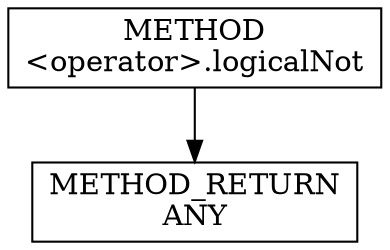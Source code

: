 digraph "&lt;operator&gt;.logicalNot" {  
node [shape="rect"];  
"111669149734" [label = <METHOD<BR/>&lt;operator&gt;.logicalNot> ]
"128849018918" [label = <METHOD_RETURN<BR/>ANY> ]
  "111669149734" -> "128849018918" 
}
